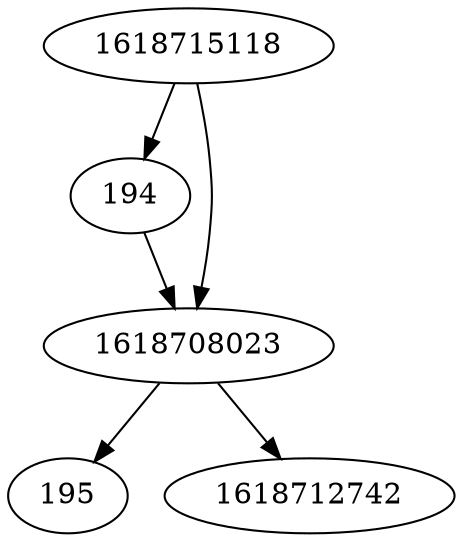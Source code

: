 strict digraph  {
194;
195;
1618712742;
1618715118;
1618708023;
194 -> 1618708023;
1618715118 -> 1618708023;
1618715118 -> 194;
1618708023 -> 195;
1618708023 -> 1618712742;
}
